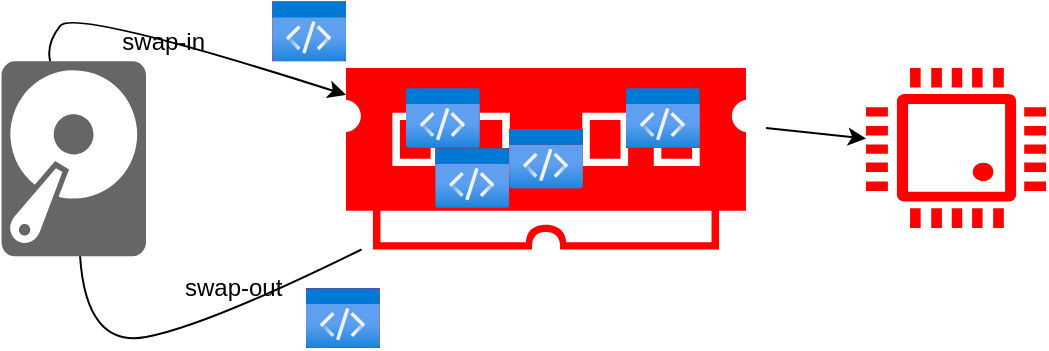 <mxfile version="16.4.5" type="github">
  <diagram id="mXKrz4-EB7H1Jir7QN99" name="Page-1">
    <mxGraphModel dx="1106" dy="645" grid="1" gridSize="10" guides="1" tooltips="1" connect="1" arrows="1" fold="1" page="1" pageScale="1" pageWidth="827" pageHeight="1169" math="0" shadow="0">
      <root>
        <mxCell id="0" />
        <mxCell id="1" parent="0" />
        <mxCell id="XBL8jyp10QS4CpAVoSZo-1" value="" style="sketch=0;pointerEvents=1;shadow=0;dashed=0;html=1;strokeColor=none;fillColor=#FF0000;labelPosition=center;verticalLabelPosition=bottom;verticalAlign=top;align=center;outlineConnect=0;shape=mxgraph.veeam2.ram;" vertex="1" parent="1">
          <mxGeometry x="430" y="270" width="200" height="90.75" as="geometry" />
        </mxCell>
        <mxCell id="XBL8jyp10QS4CpAVoSZo-2" value="" style="sketch=0;pointerEvents=1;shadow=0;dashed=0;html=1;strokeColor=none;fillColor=#666666;labelPosition=center;verticalLabelPosition=bottom;verticalAlign=top;outlineConnect=0;align=center;shape=mxgraph.office.devices.hard_disk;" vertex="1" parent="1">
          <mxGeometry x="257.78" y="266.63" width="72.22" height="97.5" as="geometry" />
        </mxCell>
        <mxCell id="XBL8jyp10QS4CpAVoSZo-3" value="" style="curved=1;endArrow=classic;html=1;rounded=0;" edge="1" parent="1" source="XBL8jyp10QS4CpAVoSZo-2" target="XBL8jyp10QS4CpAVoSZo-1">
          <mxGeometry width="50" height="50" relative="1" as="geometry">
            <mxPoint x="230" y="260" as="sourcePoint" />
            <mxPoint x="410" y="297.5" as="targetPoint" />
            <Array as="points">
              <mxPoint x="280" y="258" />
              <mxPoint x="294" y="240" />
            </Array>
          </mxGeometry>
        </mxCell>
        <mxCell id="XBL8jyp10QS4CpAVoSZo-6" value="swap-in&amp;nbsp;" style="text;html=1;align=center;verticalAlign=middle;resizable=0;points=[];autosize=1;strokeColor=none;fillColor=none;" vertex="1" parent="1">
          <mxGeometry x="310" y="246.63" width="60" height="20" as="geometry" />
        </mxCell>
        <mxCell id="XBL8jyp10QS4CpAVoSZo-14" value="" style="pointerEvents=1;shadow=0;dashed=0;html=1;strokeColor=none;fillColor=#FF0000;labelPosition=center;verticalLabelPosition=bottom;verticalAlign=top;align=center;outlineConnect=0;shape=mxgraph.veeam.cpu;fontColor=#FFFFFF;" vertex="1" parent="1">
          <mxGeometry x="690" y="270" width="90" height="80" as="geometry" />
        </mxCell>
        <mxCell id="XBL8jyp10QS4CpAVoSZo-15" value="" style="endArrow=classic;html=1;rounded=0;fontColor=#FFFFFF;" edge="1" parent="1" target="XBL8jyp10QS4CpAVoSZo-14">
          <mxGeometry width="50" height="50" relative="1" as="geometry">
            <mxPoint x="640" y="300" as="sourcePoint" />
            <mxPoint x="440" y="310" as="targetPoint" />
          </mxGeometry>
        </mxCell>
        <mxCell id="XBL8jyp10QS4CpAVoSZo-7" value="swap-out&amp;nbsp;" style="text;html=1;align=center;verticalAlign=middle;resizable=0;points=[];autosize=1;strokeColor=none;fillColor=none;" vertex="1" parent="1">
          <mxGeometry x="340" y="370" width="70" height="20" as="geometry" />
        </mxCell>
        <mxCell id="XBL8jyp10QS4CpAVoSZo-18" value="" style="curved=1;endArrow=none;html=1;rounded=0;" edge="1" parent="1" source="XBL8jyp10QS4CpAVoSZo-1" target="XBL8jyp10QS4CpAVoSZo-2">
          <mxGeometry width="50" height="50" relative="1" as="geometry">
            <mxPoint x="430" y="353.5" as="sourcePoint" />
            <mxPoint x="276.429" y="364.13" as="targetPoint" />
            <Array as="points">
              <mxPoint x="360" y="399" />
              <mxPoint x="300" y="410" />
            </Array>
          </mxGeometry>
        </mxCell>
        <mxCell id="XBL8jyp10QS4CpAVoSZo-20" value="" style="aspect=fixed;html=1;points=[];align=center;image;fontSize=12;image=img/lib/azure2/general/Code.svg;fontColor=#FF0000;fillColor=#FF0000;labelBackgroundColor=#FF0000;imageBackground=#FF0000;" vertex="1" parent="1">
          <mxGeometry x="393.08" y="236.63" width="36.92" height="30" as="geometry" />
        </mxCell>
        <mxCell id="XBL8jyp10QS4CpAVoSZo-21" value="" style="aspect=fixed;html=1;points=[];align=center;image;fontSize=12;image=img/lib/azure2/general/Code.svg;fontColor=#FF0000;fillColor=#FF0000;labelBackgroundColor=#FF0000;imageBackground=#FF0000;" vertex="1" parent="1">
          <mxGeometry x="410" y="380" width="36.92" height="30" as="geometry" />
        </mxCell>
        <mxCell id="XBL8jyp10QS4CpAVoSZo-22" value="" style="aspect=fixed;html=1;points=[];align=center;image;fontSize=12;image=img/lib/azure2/general/Code.svg;fontColor=#FF0000;fillColor=#FF0000;labelBackgroundColor=#FF0000;imageBackground=#FF0000;" vertex="1" parent="1">
          <mxGeometry x="460" y="280" width="36.92" height="30" as="geometry" />
        </mxCell>
        <mxCell id="XBL8jyp10QS4CpAVoSZo-23" value="" style="aspect=fixed;html=1;points=[];align=center;image;fontSize=12;image=img/lib/azure2/general/Code.svg;fontColor=#FF0000;fillColor=#FF0000;labelBackgroundColor=#FF0000;imageBackground=#FF0000;" vertex="1" parent="1">
          <mxGeometry x="511.54" y="300.38" width="36.92" height="30" as="geometry" />
        </mxCell>
        <mxCell id="XBL8jyp10QS4CpAVoSZo-24" value="" style="aspect=fixed;html=1;points=[];align=center;image;fontSize=12;image=img/lib/azure2/general/Code.svg;fontColor=#FF0000;fillColor=#FF0000;labelBackgroundColor=#FF0000;imageBackground=#FF0000;" vertex="1" parent="1">
          <mxGeometry x="570" y="280" width="36.92" height="30" as="geometry" />
        </mxCell>
        <mxCell id="XBL8jyp10QS4CpAVoSZo-25" value="" style="aspect=fixed;html=1;points=[];align=center;image;fontSize=12;image=img/lib/azure2/general/Code.svg;fontColor=#FF0000;fillColor=#FF0000;labelBackgroundColor=#FF0000;imageBackground=#FF0000;" vertex="1" parent="1">
          <mxGeometry x="474.62" y="310" width="36.92" height="30" as="geometry" />
        </mxCell>
      </root>
    </mxGraphModel>
  </diagram>
</mxfile>

